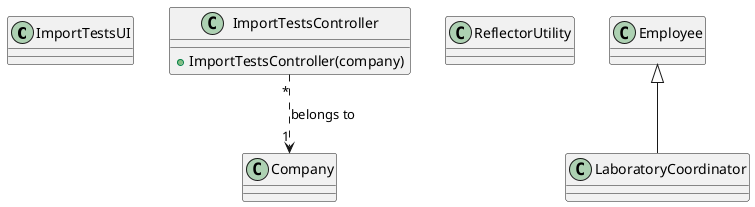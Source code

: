 @startuml

skinparam classAtributionIconSize 0


class ImportTestsUI {
}

class ImportTestsController {
    +ImportTestsController(company)
}

class ReflectorUtility {

  }

class Company {
}

class Employee {
}

class LaboratoryCoordinator {
}



ImportTestsController "*" ..> "1" Company : belongs to
class LaboratoryCoordinator extends Employee

@enduml